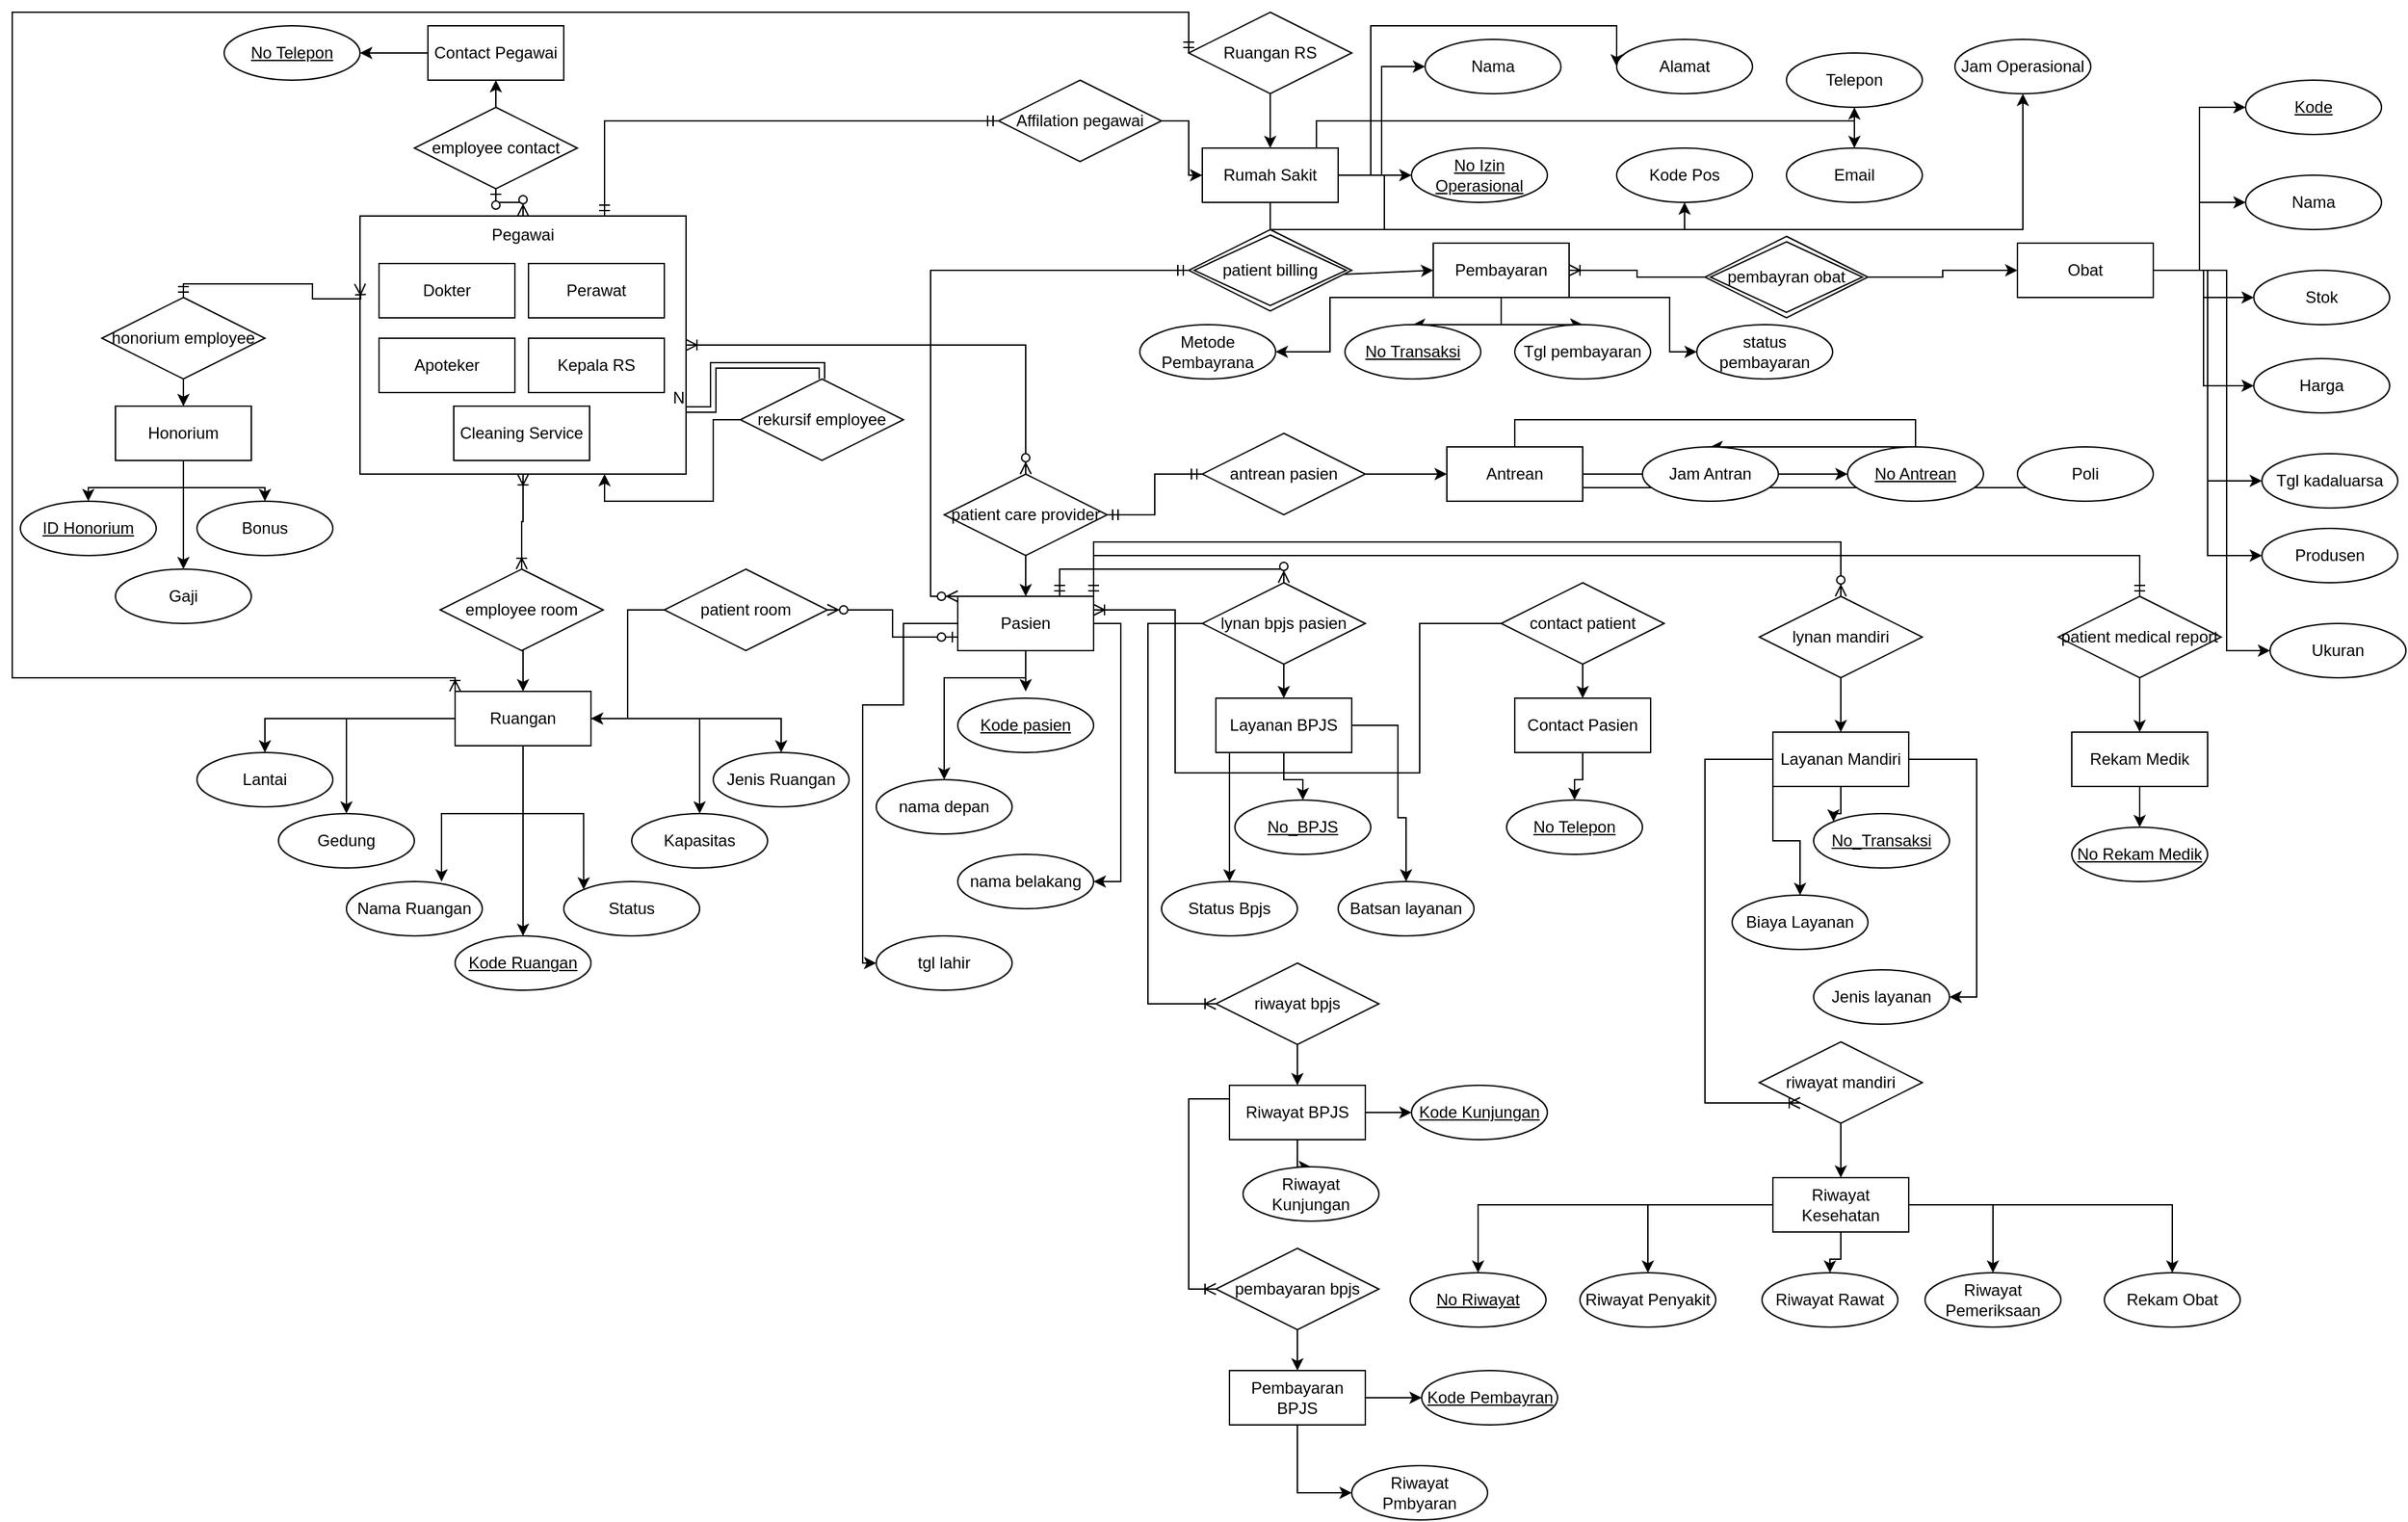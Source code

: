 <mxfile version="21.1.1" type="github">
  <diagram name="Halaman-1" id="XmxOvHVFqEo9q_UAqhoj">
    <mxGraphModel dx="1318" dy="532" grid="1" gridSize="10" guides="1" tooltips="1" connect="1" arrows="1" fold="1" page="1" pageScale="1" pageWidth="827" pageHeight="1169" math="0" shadow="0">
      <root>
        <mxCell id="0" />
        <mxCell id="1" parent="0" />
        <mxCell id="PxqxfpaHqG03hSLTdIMs-1" value="Pegawai" style="whiteSpace=wrap;html=1;align=center;verticalAlign=top;" parent="1" vertex="1">
          <mxGeometry x="266" y="170" width="240" height="190" as="geometry" />
        </mxCell>
        <mxCell id="PxqxfpaHqG03hSLTdIMs-2" value="Dokter" style="whiteSpace=wrap;html=1;align=center;" parent="1" vertex="1">
          <mxGeometry x="280" y="205" width="100" height="40" as="geometry" />
        </mxCell>
        <mxCell id="PxqxfpaHqG03hSLTdIMs-3" value="Perawat" style="whiteSpace=wrap;html=1;align=center;" parent="1" vertex="1">
          <mxGeometry x="390" y="205" width="100" height="40" as="geometry" />
        </mxCell>
        <mxCell id="PxqxfpaHqG03hSLTdIMs-4" value="Apoteker" style="whiteSpace=wrap;html=1;align=center;" parent="1" vertex="1">
          <mxGeometry x="280" y="260" width="100" height="40" as="geometry" />
        </mxCell>
        <mxCell id="PxqxfpaHqG03hSLTdIMs-5" value="Kepala RS" style="whiteSpace=wrap;html=1;align=center;" parent="1" vertex="1">
          <mxGeometry x="390" y="260" width="100" height="40" as="geometry" />
        </mxCell>
        <mxCell id="PxqxfpaHqG03hSLTdIMs-6" value="Cleaning Service" style="whiteSpace=wrap;html=1;align=center;" parent="1" vertex="1">
          <mxGeometry x="335" y="310" width="100" height="40" as="geometry" />
        </mxCell>
        <mxCell id="PxqxfpaHqG03hSLTdIMs-29" style="edgeStyle=orthogonalEdgeStyle;rounded=0;orthogonalLoop=1;jettySize=auto;html=1;exitX=0;exitY=0.5;exitDx=0;exitDy=0;entryX=1;entryY=0.5;entryDx=0;entryDy=0;" parent="1" source="PxqxfpaHqG03hSLTdIMs-8" target="PxqxfpaHqG03hSLTdIMs-9" edge="1">
          <mxGeometry relative="1" as="geometry" />
        </mxCell>
        <mxCell id="PxqxfpaHqG03hSLTdIMs-8" value="Contact Pegawai" style="whiteSpace=wrap;html=1;align=center;" parent="1" vertex="1">
          <mxGeometry x="316" y="30" width="100" height="40" as="geometry" />
        </mxCell>
        <mxCell id="PxqxfpaHqG03hSLTdIMs-9" value="No Telepon" style="ellipse;whiteSpace=wrap;html=1;align=center;fontStyle=4;" parent="1" vertex="1">
          <mxGeometry x="166" y="30" width="100" height="40" as="geometry" />
        </mxCell>
        <mxCell id="PxqxfpaHqG03hSLTdIMs-28" style="edgeStyle=orthogonalEdgeStyle;rounded=0;orthogonalLoop=1;jettySize=auto;html=1;exitX=0.5;exitY=0;exitDx=0;exitDy=0;entryX=0.5;entryY=1;entryDx=0;entryDy=0;" parent="1" source="PxqxfpaHqG03hSLTdIMs-13" target="PxqxfpaHqG03hSLTdIMs-8" edge="1">
          <mxGeometry relative="1" as="geometry" />
        </mxCell>
        <mxCell id="PxqxfpaHqG03hSLTdIMs-13" value="employee contact" style="shape=rhombus;perimeter=rhombusPerimeter;whiteSpace=wrap;html=1;align=center;" parent="1" vertex="1">
          <mxGeometry x="306" y="90" width="120" height="60" as="geometry" />
        </mxCell>
        <mxCell id="PxqxfpaHqG03hSLTdIMs-31" style="edgeStyle=orthogonalEdgeStyle;rounded=0;orthogonalLoop=1;jettySize=auto;html=1;exitX=0.5;exitY=1;exitDx=0;exitDy=0;entryX=0.5;entryY=0;entryDx=0;entryDy=0;" parent="1" source="PxqxfpaHqG03hSLTdIMs-14" target="PxqxfpaHqG03hSLTdIMs-15" edge="1">
          <mxGeometry relative="1" as="geometry" />
        </mxCell>
        <mxCell id="PxqxfpaHqG03hSLTdIMs-14" value="employee room" style="shape=rhombus;perimeter=rhombusPerimeter;whiteSpace=wrap;html=1;align=center;" parent="1" vertex="1">
          <mxGeometry x="325" y="430" width="120" height="60" as="geometry" />
        </mxCell>
        <mxCell id="PxqxfpaHqG03hSLTdIMs-32" style="edgeStyle=orthogonalEdgeStyle;rounded=0;orthogonalLoop=1;jettySize=auto;html=1;exitX=0;exitY=0.5;exitDx=0;exitDy=0;entryX=0.5;entryY=0;entryDx=0;entryDy=0;" parent="1" source="PxqxfpaHqG03hSLTdIMs-15" target="PxqxfpaHqG03hSLTdIMs-17" edge="1">
          <mxGeometry relative="1" as="geometry" />
        </mxCell>
        <mxCell id="PxqxfpaHqG03hSLTdIMs-33" style="edgeStyle=orthogonalEdgeStyle;rounded=0;orthogonalLoop=1;jettySize=auto;html=1;" parent="1" source="PxqxfpaHqG03hSLTdIMs-15" target="PxqxfpaHqG03hSLTdIMs-16" edge="1">
          <mxGeometry relative="1" as="geometry" />
        </mxCell>
        <mxCell id="PxqxfpaHqG03hSLTdIMs-34" style="edgeStyle=orthogonalEdgeStyle;rounded=0;orthogonalLoop=1;jettySize=auto;html=1;entryX=0.5;entryY=0;entryDx=0;entryDy=0;" parent="1" source="PxqxfpaHqG03hSLTdIMs-15" target="PxqxfpaHqG03hSLTdIMs-18" edge="1">
          <mxGeometry relative="1" as="geometry" />
        </mxCell>
        <mxCell id="PxqxfpaHqG03hSLTdIMs-35" style="edgeStyle=orthogonalEdgeStyle;rounded=0;orthogonalLoop=1;jettySize=auto;html=1;entryX=0.5;entryY=0;entryDx=0;entryDy=0;" parent="1" source="PxqxfpaHqG03hSLTdIMs-15" target="PxqxfpaHqG03hSLTdIMs-20" edge="1">
          <mxGeometry relative="1" as="geometry" />
        </mxCell>
        <mxCell id="PxqxfpaHqG03hSLTdIMs-36" style="edgeStyle=orthogonalEdgeStyle;rounded=0;orthogonalLoop=1;jettySize=auto;html=1;entryX=0.5;entryY=0;entryDx=0;entryDy=0;" parent="1" source="PxqxfpaHqG03hSLTdIMs-15" target="PxqxfpaHqG03hSLTdIMs-21" edge="1">
          <mxGeometry relative="1" as="geometry" />
        </mxCell>
        <mxCell id="PxqxfpaHqG03hSLTdIMs-37" style="edgeStyle=orthogonalEdgeStyle;rounded=0;orthogonalLoop=1;jettySize=auto;html=1;entryX=0;entryY=0;entryDx=0;entryDy=0;" parent="1" source="PxqxfpaHqG03hSLTdIMs-15" target="PxqxfpaHqG03hSLTdIMs-22" edge="1">
          <mxGeometry relative="1" as="geometry" />
        </mxCell>
        <mxCell id="PxqxfpaHqG03hSLTdIMs-38" style="edgeStyle=orthogonalEdgeStyle;rounded=0;orthogonalLoop=1;jettySize=auto;html=1;entryX=0.7;entryY=0;entryDx=0;entryDy=0;entryPerimeter=0;" parent="1" source="PxqxfpaHqG03hSLTdIMs-15" target="PxqxfpaHqG03hSLTdIMs-19" edge="1">
          <mxGeometry relative="1" as="geometry" />
        </mxCell>
        <mxCell id="PxqxfpaHqG03hSLTdIMs-15" value="Ruangan" style="whiteSpace=wrap;html=1;align=center;" parent="1" vertex="1">
          <mxGeometry x="336" y="520" width="100" height="40" as="geometry" />
        </mxCell>
        <mxCell id="PxqxfpaHqG03hSLTdIMs-16" value="Kode Ruangan" style="ellipse;whiteSpace=wrap;html=1;align=center;fontStyle=4;" parent="1" vertex="1">
          <mxGeometry x="336" y="700" width="100" height="40" as="geometry" />
        </mxCell>
        <mxCell id="PxqxfpaHqG03hSLTdIMs-17" value="Lantai" style="ellipse;whiteSpace=wrap;html=1;align=center;" parent="1" vertex="1">
          <mxGeometry x="146" y="565" width="100" height="40" as="geometry" />
        </mxCell>
        <mxCell id="PxqxfpaHqG03hSLTdIMs-18" value="Gedung" style="ellipse;whiteSpace=wrap;html=1;align=center;" parent="1" vertex="1">
          <mxGeometry x="206" y="610" width="100" height="40" as="geometry" />
        </mxCell>
        <mxCell id="PxqxfpaHqG03hSLTdIMs-19" value="Nama Ruangan" style="ellipse;whiteSpace=wrap;html=1;align=center;" parent="1" vertex="1">
          <mxGeometry x="256" y="660" width="100" height="40" as="geometry" />
        </mxCell>
        <mxCell id="PxqxfpaHqG03hSLTdIMs-20" value="Jenis Ruangan" style="ellipse;whiteSpace=wrap;html=1;align=center;" parent="1" vertex="1">
          <mxGeometry x="526" y="565" width="100" height="40" as="geometry" />
        </mxCell>
        <mxCell id="PxqxfpaHqG03hSLTdIMs-21" value="Kapasitas" style="ellipse;whiteSpace=wrap;html=1;align=center;" parent="1" vertex="1">
          <mxGeometry x="466" y="610" width="100" height="40" as="geometry" />
        </mxCell>
        <mxCell id="PxqxfpaHqG03hSLTdIMs-22" value="Status" style="ellipse;whiteSpace=wrap;html=1;align=center;" parent="1" vertex="1">
          <mxGeometry x="416" y="660" width="100" height="40" as="geometry" />
        </mxCell>
        <mxCell id="mDD73wP0_zgOxC7ukqkO-9" style="edgeStyle=orthogonalEdgeStyle;rounded=0;orthogonalLoop=1;jettySize=auto;html=1;" edge="1" parent="1" source="mDD73wP0_zgOxC7ukqkO-1" target="mDD73wP0_zgOxC7ukqkO-2">
          <mxGeometry relative="1" as="geometry" />
        </mxCell>
        <mxCell id="mDD73wP0_zgOxC7ukqkO-1" value="honorium employee" style="shape=rhombus;perimeter=rhombusPerimeter;whiteSpace=wrap;html=1;align=center;" vertex="1" parent="1">
          <mxGeometry x="76" y="230" width="120" height="60" as="geometry" />
        </mxCell>
        <mxCell id="mDD73wP0_zgOxC7ukqkO-6" style="edgeStyle=orthogonalEdgeStyle;rounded=0;orthogonalLoop=1;jettySize=auto;html=1;exitX=0.5;exitY=1;exitDx=0;exitDy=0;entryX=0.5;entryY=0;entryDx=0;entryDy=0;" edge="1" parent="1" source="mDD73wP0_zgOxC7ukqkO-2" target="mDD73wP0_zgOxC7ukqkO-4">
          <mxGeometry relative="1" as="geometry" />
        </mxCell>
        <mxCell id="mDD73wP0_zgOxC7ukqkO-7" style="edgeStyle=orthogonalEdgeStyle;rounded=0;orthogonalLoop=1;jettySize=auto;html=1;entryX=0.5;entryY=0;entryDx=0;entryDy=0;" edge="1" parent="1" source="mDD73wP0_zgOxC7ukqkO-2" target="mDD73wP0_zgOxC7ukqkO-3">
          <mxGeometry relative="1" as="geometry" />
        </mxCell>
        <mxCell id="mDD73wP0_zgOxC7ukqkO-8" style="edgeStyle=orthogonalEdgeStyle;rounded=0;orthogonalLoop=1;jettySize=auto;html=1;entryX=0.5;entryY=0;entryDx=0;entryDy=0;" edge="1" parent="1" source="mDD73wP0_zgOxC7ukqkO-2" target="mDD73wP0_zgOxC7ukqkO-5">
          <mxGeometry relative="1" as="geometry" />
        </mxCell>
        <mxCell id="mDD73wP0_zgOxC7ukqkO-2" value="Honorium" style="whiteSpace=wrap;html=1;align=center;" vertex="1" parent="1">
          <mxGeometry x="86" y="310" width="100" height="40" as="geometry" />
        </mxCell>
        <mxCell id="mDD73wP0_zgOxC7ukqkO-3" value="ID Honorium" style="ellipse;whiteSpace=wrap;html=1;align=center;fontStyle=4;" vertex="1" parent="1">
          <mxGeometry x="16" y="380" width="100" height="40" as="geometry" />
        </mxCell>
        <mxCell id="mDD73wP0_zgOxC7ukqkO-4" value="Gaji" style="ellipse;whiteSpace=wrap;html=1;align=center;" vertex="1" parent="1">
          <mxGeometry x="86" y="430" width="100" height="40" as="geometry" />
        </mxCell>
        <mxCell id="mDD73wP0_zgOxC7ukqkO-5" value="Bonus" style="ellipse;whiteSpace=wrap;html=1;align=center;" vertex="1" parent="1">
          <mxGeometry x="146" y="380" width="100" height="40" as="geometry" />
        </mxCell>
        <mxCell id="mDD73wP0_zgOxC7ukqkO-16" style="edgeStyle=orthogonalEdgeStyle;rounded=0;orthogonalLoop=1;jettySize=auto;html=1;" edge="1" parent="1" source="mDD73wP0_zgOxC7ukqkO-10" target="mDD73wP0_zgOxC7ukqkO-11">
          <mxGeometry relative="1" as="geometry" />
        </mxCell>
        <mxCell id="mDD73wP0_zgOxC7ukqkO-10" value="patient care provider" style="shape=rhombus;perimeter=rhombusPerimeter;whiteSpace=wrap;html=1;align=center;" vertex="1" parent="1">
          <mxGeometry x="696" y="360" width="120" height="60" as="geometry" />
        </mxCell>
        <mxCell id="mDD73wP0_zgOxC7ukqkO-17" style="edgeStyle=orthogonalEdgeStyle;rounded=0;orthogonalLoop=1;jettySize=auto;html=1;" edge="1" parent="1" source="mDD73wP0_zgOxC7ukqkO-11">
          <mxGeometry relative="1" as="geometry">
            <mxPoint x="756" y="520" as="targetPoint" />
          </mxGeometry>
        </mxCell>
        <mxCell id="mDD73wP0_zgOxC7ukqkO-18" style="edgeStyle=orthogonalEdgeStyle;rounded=0;orthogonalLoop=1;jettySize=auto;html=1;entryX=0.5;entryY=0;entryDx=0;entryDy=0;" edge="1" parent="1" source="mDD73wP0_zgOxC7ukqkO-11" target="mDD73wP0_zgOxC7ukqkO-13">
          <mxGeometry relative="1" as="geometry">
            <Array as="points">
              <mxPoint x="756" y="510" />
              <mxPoint x="696" y="510" />
            </Array>
          </mxGeometry>
        </mxCell>
        <mxCell id="mDD73wP0_zgOxC7ukqkO-19" style="edgeStyle=orthogonalEdgeStyle;rounded=0;orthogonalLoop=1;jettySize=auto;html=1;entryX=1;entryY=0.5;entryDx=0;entryDy=0;" edge="1" parent="1" source="mDD73wP0_zgOxC7ukqkO-11" target="mDD73wP0_zgOxC7ukqkO-14">
          <mxGeometry relative="1" as="geometry">
            <Array as="points">
              <mxPoint x="826" y="470" />
              <mxPoint x="826" y="660" />
            </Array>
          </mxGeometry>
        </mxCell>
        <mxCell id="mDD73wP0_zgOxC7ukqkO-20" style="edgeStyle=orthogonalEdgeStyle;rounded=0;orthogonalLoop=1;jettySize=auto;html=1;entryX=0;entryY=0.5;entryDx=0;entryDy=0;" edge="1" parent="1" source="mDD73wP0_zgOxC7ukqkO-11" target="mDD73wP0_zgOxC7ukqkO-15">
          <mxGeometry relative="1" as="geometry">
            <Array as="points">
              <mxPoint x="666" y="470" />
              <mxPoint x="666" y="530" />
              <mxPoint x="636" y="530" />
              <mxPoint x="636" y="720" />
            </Array>
          </mxGeometry>
        </mxCell>
        <mxCell id="mDD73wP0_zgOxC7ukqkO-11" value="Pasien" style="whiteSpace=wrap;html=1;align=center;" vertex="1" parent="1">
          <mxGeometry x="706" y="450" width="100" height="40" as="geometry" />
        </mxCell>
        <mxCell id="mDD73wP0_zgOxC7ukqkO-12" value="Kode pasien" style="ellipse;whiteSpace=wrap;html=1;align=center;fontStyle=4;" vertex="1" parent="1">
          <mxGeometry x="706" y="525" width="100" height="40" as="geometry" />
        </mxCell>
        <mxCell id="mDD73wP0_zgOxC7ukqkO-13" value="nama depan" style="ellipse;whiteSpace=wrap;html=1;align=center;" vertex="1" parent="1">
          <mxGeometry x="646" y="585" width="100" height="40" as="geometry" />
        </mxCell>
        <mxCell id="mDD73wP0_zgOxC7ukqkO-14" value="nama belakang" style="ellipse;whiteSpace=wrap;html=1;align=center;" vertex="1" parent="1">
          <mxGeometry x="706" y="640" width="100" height="40" as="geometry" />
        </mxCell>
        <mxCell id="mDD73wP0_zgOxC7ukqkO-15" value="tgl lahir" style="ellipse;whiteSpace=wrap;html=1;align=center;" vertex="1" parent="1">
          <mxGeometry x="646" y="700" width="100" height="40" as="geometry" />
        </mxCell>
        <mxCell id="mDD73wP0_zgOxC7ukqkO-29" style="edgeStyle=orthogonalEdgeStyle;rounded=0;orthogonalLoop=1;jettySize=auto;html=1;entryX=0.75;entryY=1;entryDx=0;entryDy=0;" edge="1" parent="1" source="mDD73wP0_zgOxC7ukqkO-21" target="PxqxfpaHqG03hSLTdIMs-1">
          <mxGeometry relative="1" as="geometry" />
        </mxCell>
        <mxCell id="mDD73wP0_zgOxC7ukqkO-21" value="rekursif employee" style="shape=rhombus;perimeter=rhombusPerimeter;whiteSpace=wrap;html=1;align=center;" vertex="1" parent="1">
          <mxGeometry x="546" y="290" width="120" height="60" as="geometry" />
        </mxCell>
        <mxCell id="mDD73wP0_zgOxC7ukqkO-23" value="" style="edgeStyle=orthogonalEdgeStyle;fontSize=12;html=1;endArrow=ERzeroToMany;startArrow=ERzeroToOne;rounded=0;exitX=0.5;exitY=1;exitDx=0;exitDy=0;entryX=0.5;entryY=0;entryDx=0;entryDy=0;" edge="1" parent="1" source="PxqxfpaHqG03hSLTdIMs-13" target="PxqxfpaHqG03hSLTdIMs-1">
          <mxGeometry width="100" height="100" relative="1" as="geometry">
            <mxPoint x="446" y="290" as="sourcePoint" />
            <mxPoint x="546" y="190" as="targetPoint" />
          </mxGeometry>
        </mxCell>
        <mxCell id="mDD73wP0_zgOxC7ukqkO-25" value="" style="edgeStyle=orthogonalEdgeStyle;fontSize=12;html=1;endArrow=ERoneToMany;startArrow=ERoneToMany;rounded=0;exitX=0.5;exitY=1;exitDx=0;exitDy=0;entryX=0.5;entryY=0;entryDx=0;entryDy=0;" edge="1" parent="1" source="PxqxfpaHqG03hSLTdIMs-1" target="PxqxfpaHqG03hSLTdIMs-14">
          <mxGeometry width="100" height="100" relative="1" as="geometry">
            <mxPoint x="446" y="490" as="sourcePoint" />
            <mxPoint x="546" y="390" as="targetPoint" />
          </mxGeometry>
        </mxCell>
        <mxCell id="mDD73wP0_zgOxC7ukqkO-26" value="" style="edgeStyle=orthogonalEdgeStyle;fontSize=12;html=1;endArrow=ERoneToMany;startArrow=ERmandOne;rounded=0;exitX=0.5;exitY=0;exitDx=0;exitDy=0;" edge="1" parent="1" source="mDD73wP0_zgOxC7ukqkO-1">
          <mxGeometry width="100" height="100" relative="1" as="geometry">
            <mxPoint x="446" y="290" as="sourcePoint" />
            <mxPoint x="266" y="220" as="targetPoint" />
          </mxGeometry>
        </mxCell>
        <mxCell id="mDD73wP0_zgOxC7ukqkO-27" value="" style="edgeStyle=orthogonalEdgeStyle;fontSize=12;html=1;endArrow=ERoneToMany;startArrow=ERzeroToMany;rounded=0;exitX=0.5;exitY=0;exitDx=0;exitDy=0;entryX=1;entryY=0.5;entryDx=0;entryDy=0;" edge="1" parent="1" source="mDD73wP0_zgOxC7ukqkO-10" target="PxqxfpaHqG03hSLTdIMs-1">
          <mxGeometry width="100" height="100" relative="1" as="geometry">
            <mxPoint x="446" y="390" as="sourcePoint" />
            <mxPoint x="546" y="290" as="targetPoint" />
          </mxGeometry>
        </mxCell>
        <mxCell id="mDD73wP0_zgOxC7ukqkO-146" style="edgeStyle=orthogonalEdgeStyle;rounded=0;orthogonalLoop=1;jettySize=auto;html=1;entryX=0.5;entryY=0;entryDx=0;entryDy=0;" edge="1" parent="1" source="mDD73wP0_zgOxC7ukqkO-30" target="mDD73wP0_zgOxC7ukqkO-142">
          <mxGeometry relative="1" as="geometry" />
        </mxCell>
        <mxCell id="mDD73wP0_zgOxC7ukqkO-147" style="edgeStyle=orthogonalEdgeStyle;rounded=0;orthogonalLoop=1;jettySize=auto;html=1;" edge="1" parent="1" source="mDD73wP0_zgOxC7ukqkO-30" target="mDD73wP0_zgOxC7ukqkO-143">
          <mxGeometry relative="1" as="geometry">
            <Array as="points">
              <mxPoint x="906" y="600" />
              <mxPoint x="906" y="600" />
            </Array>
          </mxGeometry>
        </mxCell>
        <mxCell id="mDD73wP0_zgOxC7ukqkO-148" style="edgeStyle=orthogonalEdgeStyle;rounded=0;orthogonalLoop=1;jettySize=auto;html=1;entryX=0.5;entryY=0;entryDx=0;entryDy=0;" edge="1" parent="1" source="mDD73wP0_zgOxC7ukqkO-30" target="mDD73wP0_zgOxC7ukqkO-144">
          <mxGeometry relative="1" as="geometry">
            <Array as="points">
              <mxPoint x="1030" y="545" />
              <mxPoint x="1030" y="613" />
              <mxPoint x="1036" y="613" />
            </Array>
          </mxGeometry>
        </mxCell>
        <mxCell id="mDD73wP0_zgOxC7ukqkO-30" value="Layanan BPJS" style="whiteSpace=wrap;html=1;align=center;" vertex="1" parent="1">
          <mxGeometry x="896" y="525" width="100" height="40" as="geometry" />
        </mxCell>
        <mxCell id="mDD73wP0_zgOxC7ukqkO-126" style="edgeStyle=orthogonalEdgeStyle;rounded=0;orthogonalLoop=1;jettySize=auto;html=1;" edge="1" parent="1" source="mDD73wP0_zgOxC7ukqkO-31" target="mDD73wP0_zgOxC7ukqkO-125">
          <mxGeometry relative="1" as="geometry" />
        </mxCell>
        <mxCell id="mDD73wP0_zgOxC7ukqkO-31" value="Contact Pasien" style="whiteSpace=wrap;html=1;align=center;" vertex="1" parent="1">
          <mxGeometry x="1116" y="525" width="100" height="40" as="geometry" />
        </mxCell>
        <mxCell id="mDD73wP0_zgOxC7ukqkO-130" style="edgeStyle=orthogonalEdgeStyle;rounded=0;orthogonalLoop=1;jettySize=auto;html=1;entryX=0;entryY=0;entryDx=0;entryDy=0;" edge="1" parent="1" source="mDD73wP0_zgOxC7ukqkO-32" target="mDD73wP0_zgOxC7ukqkO-127">
          <mxGeometry relative="1" as="geometry" />
        </mxCell>
        <mxCell id="mDD73wP0_zgOxC7ukqkO-131" style="edgeStyle=orthogonalEdgeStyle;rounded=0;orthogonalLoop=1;jettySize=auto;html=1;exitX=0;exitY=1;exitDx=0;exitDy=0;entryX=0.5;entryY=0;entryDx=0;entryDy=0;" edge="1" parent="1" source="mDD73wP0_zgOxC7ukqkO-32" target="mDD73wP0_zgOxC7ukqkO-128">
          <mxGeometry relative="1" as="geometry" />
        </mxCell>
        <mxCell id="mDD73wP0_zgOxC7ukqkO-132" style="edgeStyle=orthogonalEdgeStyle;rounded=0;orthogonalLoop=1;jettySize=auto;html=1;entryX=1;entryY=0.5;entryDx=0;entryDy=0;" edge="1" parent="1" source="mDD73wP0_zgOxC7ukqkO-32" target="mDD73wP0_zgOxC7ukqkO-129">
          <mxGeometry relative="1" as="geometry">
            <Array as="points">
              <mxPoint x="1456" y="570" />
              <mxPoint x="1456" y="745" />
            </Array>
          </mxGeometry>
        </mxCell>
        <mxCell id="mDD73wP0_zgOxC7ukqkO-32" value="Layanan Mandiri" style="whiteSpace=wrap;html=1;align=center;" vertex="1" parent="1">
          <mxGeometry x="1306" y="550" width="100" height="40" as="geometry" />
        </mxCell>
        <mxCell id="mDD73wP0_zgOxC7ukqkO-117" style="edgeStyle=orthogonalEdgeStyle;rounded=0;orthogonalLoop=1;jettySize=auto;html=1;entryX=0.5;entryY=0;entryDx=0;entryDy=0;" edge="1" parent="1" source="mDD73wP0_zgOxC7ukqkO-33" target="mDD73wP0_zgOxC7ukqkO-116">
          <mxGeometry relative="1" as="geometry" />
        </mxCell>
        <mxCell id="mDD73wP0_zgOxC7ukqkO-33" value="Rekam Medik" style="whiteSpace=wrap;html=1;align=center;" vertex="1" parent="1">
          <mxGeometry x="1526" y="550" width="100" height="40" as="geometry" />
        </mxCell>
        <mxCell id="mDD73wP0_zgOxC7ukqkO-111" style="edgeStyle=orthogonalEdgeStyle;rounded=0;orthogonalLoop=1;jettySize=auto;html=1;entryX=0.5;entryY=0;entryDx=0;entryDy=0;" edge="1" parent="1" source="mDD73wP0_zgOxC7ukqkO-34" target="mDD73wP0_zgOxC7ukqkO-105">
          <mxGeometry relative="1" as="geometry" />
        </mxCell>
        <mxCell id="mDD73wP0_zgOxC7ukqkO-112" style="edgeStyle=orthogonalEdgeStyle;rounded=0;orthogonalLoop=1;jettySize=auto;html=1;entryX=0.5;entryY=0;entryDx=0;entryDy=0;" edge="1" parent="1" source="mDD73wP0_zgOxC7ukqkO-34" target="mDD73wP0_zgOxC7ukqkO-107">
          <mxGeometry relative="1" as="geometry" />
        </mxCell>
        <mxCell id="mDD73wP0_zgOxC7ukqkO-113" style="edgeStyle=orthogonalEdgeStyle;rounded=0;orthogonalLoop=1;jettySize=auto;html=1;entryX=0.5;entryY=0;entryDx=0;entryDy=0;" edge="1" parent="1" source="mDD73wP0_zgOxC7ukqkO-34" target="mDD73wP0_zgOxC7ukqkO-106">
          <mxGeometry relative="1" as="geometry" />
        </mxCell>
        <mxCell id="mDD73wP0_zgOxC7ukqkO-114" style="edgeStyle=orthogonalEdgeStyle;rounded=0;orthogonalLoop=1;jettySize=auto;html=1;entryX=0.5;entryY=0;entryDx=0;entryDy=0;" edge="1" parent="1" source="mDD73wP0_zgOxC7ukqkO-34" target="mDD73wP0_zgOxC7ukqkO-110">
          <mxGeometry relative="1" as="geometry" />
        </mxCell>
        <mxCell id="mDD73wP0_zgOxC7ukqkO-115" style="edgeStyle=orthogonalEdgeStyle;rounded=0;orthogonalLoop=1;jettySize=auto;html=1;entryX=0.5;entryY=0;entryDx=0;entryDy=0;" edge="1" parent="1" source="mDD73wP0_zgOxC7ukqkO-34" target="mDD73wP0_zgOxC7ukqkO-108">
          <mxGeometry relative="1" as="geometry" />
        </mxCell>
        <mxCell id="mDD73wP0_zgOxC7ukqkO-34" value="Riwayat Kesehatan" style="whiteSpace=wrap;html=1;align=center;" vertex="1" parent="1">
          <mxGeometry x="1306" y="878" width="100" height="40" as="geometry" />
        </mxCell>
        <mxCell id="mDD73wP0_zgOxC7ukqkO-139" style="edgeStyle=orthogonalEdgeStyle;rounded=0;orthogonalLoop=1;jettySize=auto;html=1;entryX=0;entryY=0.5;entryDx=0;entryDy=0;" edge="1" parent="1" source="mDD73wP0_zgOxC7ukqkO-35" target="mDD73wP0_zgOxC7ukqkO-137">
          <mxGeometry relative="1" as="geometry" />
        </mxCell>
        <mxCell id="mDD73wP0_zgOxC7ukqkO-140" style="edgeStyle=orthogonalEdgeStyle;rounded=0;orthogonalLoop=1;jettySize=auto;html=1;" edge="1" parent="1" source="mDD73wP0_zgOxC7ukqkO-35" target="mDD73wP0_zgOxC7ukqkO-138">
          <mxGeometry relative="1" as="geometry" />
        </mxCell>
        <mxCell id="mDD73wP0_zgOxC7ukqkO-35" value="Riwayat BPJS" style="whiteSpace=wrap;html=1;align=center;" vertex="1" parent="1">
          <mxGeometry x="906" y="810" width="100" height="40" as="geometry" />
        </mxCell>
        <mxCell id="mDD73wP0_zgOxC7ukqkO-121" style="edgeStyle=orthogonalEdgeStyle;rounded=0;orthogonalLoop=1;jettySize=auto;html=1;entryX=0;entryY=0.5;entryDx=0;entryDy=0;" edge="1" parent="1" source="mDD73wP0_zgOxC7ukqkO-36" target="mDD73wP0_zgOxC7ukqkO-118">
          <mxGeometry relative="1" as="geometry" />
        </mxCell>
        <mxCell id="mDD73wP0_zgOxC7ukqkO-122" style="edgeStyle=orthogonalEdgeStyle;rounded=0;orthogonalLoop=1;jettySize=auto;html=1;entryX=0.5;entryY=0;entryDx=0;entryDy=0;" edge="1" parent="1" source="mDD73wP0_zgOxC7ukqkO-36" target="mDD73wP0_zgOxC7ukqkO-119">
          <mxGeometry relative="1" as="geometry">
            <Array as="points">
              <mxPoint x="1116" y="320" />
              <mxPoint x="1411" y="320" />
            </Array>
          </mxGeometry>
        </mxCell>
        <mxCell id="mDD73wP0_zgOxC7ukqkO-123" style="edgeStyle=orthogonalEdgeStyle;rounded=0;orthogonalLoop=1;jettySize=auto;html=1;entryX=0.5;entryY=1;entryDx=0;entryDy=0;" edge="1" parent="1" source="mDD73wP0_zgOxC7ukqkO-36" target="mDD73wP0_zgOxC7ukqkO-120">
          <mxGeometry relative="1" as="geometry">
            <Array as="points">
              <mxPoint x="1116" y="370" />
              <mxPoint x="1536" y="370" />
            </Array>
          </mxGeometry>
        </mxCell>
        <mxCell id="mDD73wP0_zgOxC7ukqkO-36" value="Antrean" style="whiteSpace=wrap;html=1;align=center;" vertex="1" parent="1">
          <mxGeometry x="1066" y="340" width="100" height="40" as="geometry" />
        </mxCell>
        <mxCell id="mDD73wP0_zgOxC7ukqkO-135" style="edgeStyle=orthogonalEdgeStyle;rounded=0;orthogonalLoop=1;jettySize=auto;html=1;entryX=0;entryY=0.5;entryDx=0;entryDy=0;" edge="1" parent="1" source="mDD73wP0_zgOxC7ukqkO-37" target="mDD73wP0_zgOxC7ukqkO-133">
          <mxGeometry relative="1" as="geometry" />
        </mxCell>
        <mxCell id="mDD73wP0_zgOxC7ukqkO-136" style="edgeStyle=orthogonalEdgeStyle;rounded=0;orthogonalLoop=1;jettySize=auto;html=1;entryX=0;entryY=0.5;entryDx=0;entryDy=0;" edge="1" parent="1" source="mDD73wP0_zgOxC7ukqkO-37" target="mDD73wP0_zgOxC7ukqkO-134">
          <mxGeometry relative="1" as="geometry" />
        </mxCell>
        <mxCell id="mDD73wP0_zgOxC7ukqkO-37" value="Pembayaran BPJS" style="whiteSpace=wrap;html=1;align=center;" vertex="1" parent="1">
          <mxGeometry x="906" y="1020" width="100" height="40" as="geometry" />
        </mxCell>
        <mxCell id="mDD73wP0_zgOxC7ukqkO-97" style="edgeStyle=orthogonalEdgeStyle;rounded=0;orthogonalLoop=1;jettySize=auto;html=1;entryX=0;entryY=0.5;entryDx=0;entryDy=0;" edge="1" parent="1" source="mDD73wP0_zgOxC7ukqkO-38" target="mDD73wP0_zgOxC7ukqkO-90">
          <mxGeometry relative="1" as="geometry" />
        </mxCell>
        <mxCell id="mDD73wP0_zgOxC7ukqkO-98" style="edgeStyle=orthogonalEdgeStyle;rounded=0;orthogonalLoop=1;jettySize=auto;html=1;entryX=0;entryY=0.5;entryDx=0;entryDy=0;" edge="1" parent="1" source="mDD73wP0_zgOxC7ukqkO-38" target="mDD73wP0_zgOxC7ukqkO-91">
          <mxGeometry relative="1" as="geometry" />
        </mxCell>
        <mxCell id="mDD73wP0_zgOxC7ukqkO-99" style="edgeStyle=orthogonalEdgeStyle;rounded=0;orthogonalLoop=1;jettySize=auto;html=1;entryX=0;entryY=0.5;entryDx=0;entryDy=0;" edge="1" parent="1" source="mDD73wP0_zgOxC7ukqkO-38" target="mDD73wP0_zgOxC7ukqkO-92">
          <mxGeometry relative="1" as="geometry">
            <Array as="points">
              <mxPoint x="1010" y="140" />
              <mxPoint x="1010" y="30" />
              <mxPoint x="1191" y="30" />
            </Array>
          </mxGeometry>
        </mxCell>
        <mxCell id="mDD73wP0_zgOxC7ukqkO-101" style="edgeStyle=orthogonalEdgeStyle;rounded=0;orthogonalLoop=1;jettySize=auto;html=1;entryX=0.5;entryY=1;entryDx=0;entryDy=0;" edge="1" parent="1" source="mDD73wP0_zgOxC7ukqkO-38" target="mDD73wP0_zgOxC7ukqkO-93">
          <mxGeometry relative="1" as="geometry">
            <Array as="points">
              <mxPoint x="1020" y="140" />
              <mxPoint x="1020" y="180" />
              <mxPoint x="1241" y="180" />
            </Array>
          </mxGeometry>
        </mxCell>
        <mxCell id="mDD73wP0_zgOxC7ukqkO-102" style="edgeStyle=orthogonalEdgeStyle;rounded=0;orthogonalLoop=1;jettySize=auto;html=1;" edge="1" parent="1" source="mDD73wP0_zgOxC7ukqkO-38" target="mDD73wP0_zgOxC7ukqkO-94">
          <mxGeometry relative="1" as="geometry">
            <Array as="points">
              <mxPoint x="970" y="100" />
              <mxPoint x="1366" y="100" />
            </Array>
          </mxGeometry>
        </mxCell>
        <mxCell id="mDD73wP0_zgOxC7ukqkO-103" style="edgeStyle=orthogonalEdgeStyle;rounded=0;orthogonalLoop=1;jettySize=auto;html=1;entryX=0.5;entryY=0;entryDx=0;entryDy=0;" edge="1" parent="1" source="mDD73wP0_zgOxC7ukqkO-38" target="mDD73wP0_zgOxC7ukqkO-95">
          <mxGeometry relative="1" as="geometry">
            <Array as="points">
              <mxPoint x="970" y="100" />
              <mxPoint x="1366" y="100" />
            </Array>
          </mxGeometry>
        </mxCell>
        <mxCell id="mDD73wP0_zgOxC7ukqkO-104" style="edgeStyle=orthogonalEdgeStyle;rounded=0;orthogonalLoop=1;jettySize=auto;html=1;entryX=0.5;entryY=1;entryDx=0;entryDy=0;" edge="1" parent="1" source="mDD73wP0_zgOxC7ukqkO-38" target="mDD73wP0_zgOxC7ukqkO-96">
          <mxGeometry relative="1" as="geometry">
            <Array as="points">
              <mxPoint x="936" y="180" />
              <mxPoint x="1490" y="180" />
            </Array>
          </mxGeometry>
        </mxCell>
        <mxCell id="mDD73wP0_zgOxC7ukqkO-38" value="Rumah Sakit" style="whiteSpace=wrap;html=1;align=center;" vertex="1" parent="1">
          <mxGeometry x="886" y="120" width="100" height="40" as="geometry" />
        </mxCell>
        <mxCell id="mDD73wP0_zgOxC7ukqkO-153" style="edgeStyle=orthogonalEdgeStyle;rounded=0;orthogonalLoop=1;jettySize=auto;html=1;entryX=0.5;entryY=0;entryDx=0;entryDy=0;" edge="1" parent="1" source="mDD73wP0_zgOxC7ukqkO-39" target="mDD73wP0_zgOxC7ukqkO-149">
          <mxGeometry relative="1" as="geometry" />
        </mxCell>
        <mxCell id="mDD73wP0_zgOxC7ukqkO-154" style="edgeStyle=orthogonalEdgeStyle;rounded=0;orthogonalLoop=1;jettySize=auto;html=1;entryX=0.5;entryY=0;entryDx=0;entryDy=0;" edge="1" parent="1" source="mDD73wP0_zgOxC7ukqkO-39" target="mDD73wP0_zgOxC7ukqkO-151">
          <mxGeometry relative="1" as="geometry" />
        </mxCell>
        <mxCell id="mDD73wP0_zgOxC7ukqkO-155" style="edgeStyle=orthogonalEdgeStyle;rounded=0;orthogonalLoop=1;jettySize=auto;html=1;entryX=1;entryY=0.5;entryDx=0;entryDy=0;" edge="1" parent="1" source="mDD73wP0_zgOxC7ukqkO-39" target="mDD73wP0_zgOxC7ukqkO-150">
          <mxGeometry relative="1" as="geometry">
            <Array as="points">
              <mxPoint x="980" y="230" />
              <mxPoint x="980" y="270" />
            </Array>
          </mxGeometry>
        </mxCell>
        <mxCell id="mDD73wP0_zgOxC7ukqkO-156" style="edgeStyle=orthogonalEdgeStyle;rounded=0;orthogonalLoop=1;jettySize=auto;html=1;entryX=0.5;entryY=0;entryDx=0;entryDy=0;" edge="1" parent="1" source="mDD73wP0_zgOxC7ukqkO-39" target="mDD73wP0_zgOxC7ukqkO-151">
          <mxGeometry relative="1" as="geometry" />
        </mxCell>
        <mxCell id="mDD73wP0_zgOxC7ukqkO-157" style="edgeStyle=orthogonalEdgeStyle;rounded=0;orthogonalLoop=1;jettySize=auto;html=1;entryX=0;entryY=0.5;entryDx=0;entryDy=0;" edge="1" parent="1" source="mDD73wP0_zgOxC7ukqkO-39" target="mDD73wP0_zgOxC7ukqkO-152">
          <mxGeometry relative="1" as="geometry">
            <Array as="points">
              <mxPoint x="1230" y="230" />
              <mxPoint x="1230" y="270" />
            </Array>
          </mxGeometry>
        </mxCell>
        <mxCell id="mDD73wP0_zgOxC7ukqkO-39" value="Pembayaran" style="whiteSpace=wrap;html=1;align=center;" vertex="1" parent="1">
          <mxGeometry x="1056" y="190" width="100" height="40" as="geometry" />
        </mxCell>
        <mxCell id="mDD73wP0_zgOxC7ukqkO-165" style="edgeStyle=orthogonalEdgeStyle;rounded=0;orthogonalLoop=1;jettySize=auto;html=1;entryX=0;entryY=0.5;entryDx=0;entryDy=0;" edge="1" parent="1" source="mDD73wP0_zgOxC7ukqkO-40" target="mDD73wP0_zgOxC7ukqkO-158">
          <mxGeometry relative="1" as="geometry" />
        </mxCell>
        <mxCell id="mDD73wP0_zgOxC7ukqkO-166" style="edgeStyle=orthogonalEdgeStyle;rounded=0;orthogonalLoop=1;jettySize=auto;html=1;entryX=0;entryY=0.5;entryDx=0;entryDy=0;" edge="1" parent="1" source="mDD73wP0_zgOxC7ukqkO-40" target="mDD73wP0_zgOxC7ukqkO-159">
          <mxGeometry relative="1" as="geometry" />
        </mxCell>
        <mxCell id="mDD73wP0_zgOxC7ukqkO-167" style="edgeStyle=orthogonalEdgeStyle;rounded=0;orthogonalLoop=1;jettySize=auto;html=1;entryX=0;entryY=0.5;entryDx=0;entryDy=0;" edge="1" parent="1" source="mDD73wP0_zgOxC7ukqkO-40" target="mDD73wP0_zgOxC7ukqkO-160">
          <mxGeometry relative="1" as="geometry" />
        </mxCell>
        <mxCell id="mDD73wP0_zgOxC7ukqkO-168" style="edgeStyle=orthogonalEdgeStyle;rounded=0;orthogonalLoop=1;jettySize=auto;html=1;entryX=0;entryY=0.5;entryDx=0;entryDy=0;" edge="1" parent="1" source="mDD73wP0_zgOxC7ukqkO-40" target="mDD73wP0_zgOxC7ukqkO-161">
          <mxGeometry relative="1" as="geometry" />
        </mxCell>
        <mxCell id="mDD73wP0_zgOxC7ukqkO-169" style="edgeStyle=orthogonalEdgeStyle;rounded=0;orthogonalLoop=1;jettySize=auto;html=1;entryX=0;entryY=0.5;entryDx=0;entryDy=0;" edge="1" parent="1" source="mDD73wP0_zgOxC7ukqkO-40" target="mDD73wP0_zgOxC7ukqkO-162">
          <mxGeometry relative="1" as="geometry" />
        </mxCell>
        <mxCell id="mDD73wP0_zgOxC7ukqkO-170" style="edgeStyle=orthogonalEdgeStyle;rounded=0;orthogonalLoop=1;jettySize=auto;html=1;entryX=0;entryY=0.5;entryDx=0;entryDy=0;" edge="1" parent="1" source="mDD73wP0_zgOxC7ukqkO-40" target="mDD73wP0_zgOxC7ukqkO-163">
          <mxGeometry relative="1" as="geometry" />
        </mxCell>
        <mxCell id="mDD73wP0_zgOxC7ukqkO-171" style="edgeStyle=orthogonalEdgeStyle;rounded=0;orthogonalLoop=1;jettySize=auto;html=1;entryX=0;entryY=0.5;entryDx=0;entryDy=0;" edge="1" parent="1" source="mDD73wP0_zgOxC7ukqkO-40" target="mDD73wP0_zgOxC7ukqkO-164">
          <mxGeometry relative="1" as="geometry">
            <mxPoint x="1660" y="500" as="targetPoint" />
            <Array as="points">
              <mxPoint x="1640" y="210" />
              <mxPoint x="1640" y="490" />
            </Array>
          </mxGeometry>
        </mxCell>
        <mxCell id="mDD73wP0_zgOxC7ukqkO-40" value="Obat" style="whiteSpace=wrap;html=1;align=center;" vertex="1" parent="1">
          <mxGeometry x="1486" y="190" width="100" height="40" as="geometry" />
        </mxCell>
        <mxCell id="mDD73wP0_zgOxC7ukqkO-42" style="edgeStyle=none;rounded=0;orthogonalLoop=1;jettySize=auto;html=1;entryX=0;entryY=0.5;entryDx=0;entryDy=0;" edge="1" parent="1" target="mDD73wP0_zgOxC7ukqkO-36">
          <mxGeometry relative="1" as="geometry">
            <mxPoint x="1006" y="360" as="sourcePoint" />
          </mxGeometry>
        </mxCell>
        <mxCell id="mDD73wP0_zgOxC7ukqkO-41" value="antrean pasien" style="shape=rhombus;perimeter=rhombusPerimeter;whiteSpace=wrap;html=1;align=center;" vertex="1" parent="1">
          <mxGeometry x="886" y="330" width="120" height="60" as="geometry" />
        </mxCell>
        <mxCell id="mDD73wP0_zgOxC7ukqkO-54" style="edgeStyle=none;rounded=0;orthogonalLoop=1;jettySize=auto;html=1;entryX=0.5;entryY=0;entryDx=0;entryDy=0;" edge="1" parent="1" source="mDD73wP0_zgOxC7ukqkO-43" target="mDD73wP0_zgOxC7ukqkO-30">
          <mxGeometry relative="1" as="geometry" />
        </mxCell>
        <mxCell id="mDD73wP0_zgOxC7ukqkO-43" value="lynan bpjs pasien" style="shape=rhombus;perimeter=rhombusPerimeter;whiteSpace=wrap;html=1;align=center;" vertex="1" parent="1">
          <mxGeometry x="886" y="440" width="120" height="60" as="geometry" />
        </mxCell>
        <mxCell id="mDD73wP0_zgOxC7ukqkO-49" style="edgeStyle=none;rounded=0;orthogonalLoop=1;jettySize=auto;html=1;entryX=0.5;entryY=0;entryDx=0;entryDy=0;" edge="1" parent="1" source="mDD73wP0_zgOxC7ukqkO-45" target="mDD73wP0_zgOxC7ukqkO-33">
          <mxGeometry relative="1" as="geometry" />
        </mxCell>
        <mxCell id="mDD73wP0_zgOxC7ukqkO-45" value="patient medical report" style="shape=rhombus;perimeter=rhombusPerimeter;whiteSpace=wrap;html=1;align=center;" vertex="1" parent="1">
          <mxGeometry x="1516" y="450" width="120" height="60" as="geometry" />
        </mxCell>
        <mxCell id="mDD73wP0_zgOxC7ukqkO-48" style="edgeStyle=none;rounded=0;orthogonalLoop=1;jettySize=auto;html=1;entryX=0;entryY=0.5;entryDx=0;entryDy=0;exitX=0.919;exitY=0.552;exitDx=0;exitDy=0;exitPerimeter=0;" edge="1" parent="1" source="mDD73wP0_zgOxC7ukqkO-73" target="mDD73wP0_zgOxC7ukqkO-39">
          <mxGeometry relative="1" as="geometry">
            <mxPoint x="996" y="210" as="sourcePoint" />
          </mxGeometry>
        </mxCell>
        <mxCell id="mDD73wP0_zgOxC7ukqkO-51" style="edgeStyle=none;rounded=0;orthogonalLoop=1;jettySize=auto;html=1;entryX=0.5;entryY=0;entryDx=0;entryDy=0;" edge="1" parent="1" source="mDD73wP0_zgOxC7ukqkO-50" target="mDD73wP0_zgOxC7ukqkO-32">
          <mxGeometry relative="1" as="geometry" />
        </mxCell>
        <mxCell id="mDD73wP0_zgOxC7ukqkO-50" value="lynan mandiri" style="shape=rhombus;perimeter=rhombusPerimeter;whiteSpace=wrap;html=1;align=center;" vertex="1" parent="1">
          <mxGeometry x="1296" y="450" width="120" height="60" as="geometry" />
        </mxCell>
        <mxCell id="mDD73wP0_zgOxC7ukqkO-64" style="edgeStyle=orthogonalEdgeStyle;rounded=0;orthogonalLoop=1;jettySize=auto;html=1;exitX=0;exitY=0.5;exitDx=0;exitDy=0;entryX=1;entryY=0.5;entryDx=0;entryDy=0;" edge="1" parent="1" source="mDD73wP0_zgOxC7ukqkO-52" target="PxqxfpaHqG03hSLTdIMs-15">
          <mxGeometry relative="1" as="geometry" />
        </mxCell>
        <mxCell id="mDD73wP0_zgOxC7ukqkO-52" value="patient room" style="shape=rhombus;perimeter=rhombusPerimeter;whiteSpace=wrap;html=1;align=center;" vertex="1" parent="1">
          <mxGeometry x="490" y="430" width="120" height="60" as="geometry" />
        </mxCell>
        <mxCell id="mDD73wP0_zgOxC7ukqkO-55" style="edgeStyle=none;rounded=0;orthogonalLoop=1;jettySize=auto;html=1;entryX=0.5;entryY=0;entryDx=0;entryDy=0;" edge="1" parent="1" source="mDD73wP0_zgOxC7ukqkO-53" target="mDD73wP0_zgOxC7ukqkO-31">
          <mxGeometry relative="1" as="geometry" />
        </mxCell>
        <mxCell id="mDD73wP0_zgOxC7ukqkO-53" value="contact patient" style="shape=rhombus;perimeter=rhombusPerimeter;whiteSpace=wrap;html=1;align=center;" vertex="1" parent="1">
          <mxGeometry x="1106" y="440" width="120" height="60" as="geometry" />
        </mxCell>
        <mxCell id="mDD73wP0_zgOxC7ukqkO-56" value="" style="edgeStyle=orthogonalEdgeStyle;fontSize=12;html=1;endArrow=ERmandOne;startArrow=ERmandOne;rounded=0;exitX=1;exitY=0.5;exitDx=0;exitDy=0;entryX=0;entryY=0.5;entryDx=0;entryDy=0;" edge="1" parent="1" source="mDD73wP0_zgOxC7ukqkO-10" target="mDD73wP0_zgOxC7ukqkO-41">
          <mxGeometry width="100" height="100" relative="1" as="geometry">
            <mxPoint x="736" y="530" as="sourcePoint" />
            <mxPoint x="836" y="430" as="targetPoint" />
          </mxGeometry>
        </mxCell>
        <mxCell id="mDD73wP0_zgOxC7ukqkO-57" value="" style="shape=link;html=1;rounded=0;exitX=0.5;exitY=0;exitDx=0;exitDy=0;entryX=1;entryY=0.75;entryDx=0;entryDy=0;edgeStyle=orthogonalEdgeStyle;" edge="1" parent="1" source="mDD73wP0_zgOxC7ukqkO-21" target="PxqxfpaHqG03hSLTdIMs-1">
          <mxGeometry relative="1" as="geometry">
            <mxPoint x="596" y="360" as="sourcePoint" />
            <mxPoint x="876" y="500" as="targetPoint" />
          </mxGeometry>
        </mxCell>
        <mxCell id="mDD73wP0_zgOxC7ukqkO-58" value="N" style="resizable=0;html=1;whiteSpace=wrap;align=right;verticalAlign=bottom;" connectable="0" vertex="1" parent="mDD73wP0_zgOxC7ukqkO-57">
          <mxGeometry x="1" relative="1" as="geometry" />
        </mxCell>
        <mxCell id="mDD73wP0_zgOxC7ukqkO-59" value="" style="edgeStyle=orthogonalEdgeStyle;fontSize=12;html=1;endArrow=ERzeroToMany;startArrow=ERmandOne;rounded=0;exitX=0.75;exitY=0;exitDx=0;exitDy=0;entryX=0.5;entryY=0;entryDx=0;entryDy=0;" edge="1" parent="1" source="mDD73wP0_zgOxC7ukqkO-11" target="mDD73wP0_zgOxC7ukqkO-43">
          <mxGeometry width="100" height="100" relative="1" as="geometry">
            <mxPoint x="966" y="390" as="sourcePoint" />
            <mxPoint x="846" y="450" as="targetPoint" />
          </mxGeometry>
        </mxCell>
        <mxCell id="mDD73wP0_zgOxC7ukqkO-60" value="" style="edgeStyle=orthogonalEdgeStyle;fontSize=12;html=1;endArrow=ERzeroToMany;startArrow=ERmandOne;rounded=0;exitX=1;exitY=0;exitDx=0;exitDy=0;entryX=0.5;entryY=0;entryDx=0;entryDy=0;" edge="1" parent="1" source="mDD73wP0_zgOxC7ukqkO-11" target="mDD73wP0_zgOxC7ukqkO-50">
          <mxGeometry width="100" height="100" relative="1" as="geometry">
            <mxPoint x="791" y="460" as="sourcePoint" />
            <mxPoint x="956" y="450" as="targetPoint" />
            <Array as="points">
              <mxPoint x="806" y="410" />
              <mxPoint x="1356" y="410" />
            </Array>
          </mxGeometry>
        </mxCell>
        <mxCell id="mDD73wP0_zgOxC7ukqkO-62" value="" style="edgeStyle=orthogonalEdgeStyle;fontSize=12;html=1;endArrow=ERzeroToMany;startArrow=ERmandOne;rounded=0;exitX=0;exitY=0.5;exitDx=0;exitDy=0;entryX=0;entryY=0;entryDx=0;entryDy=0;" edge="1" parent="1" source="mDD73wP0_zgOxC7ukqkO-73" target="mDD73wP0_zgOxC7ukqkO-11">
          <mxGeometry width="100" height="100" relative="1" as="geometry">
            <mxPoint x="876" y="210" as="sourcePoint" />
            <mxPoint x="816" y="450" as="targetPoint" />
            <Array as="points">
              <mxPoint x="686" y="210" />
              <mxPoint x="686" y="450" />
            </Array>
          </mxGeometry>
        </mxCell>
        <mxCell id="mDD73wP0_zgOxC7ukqkO-63" value="" style="edgeStyle=orthogonalEdgeStyle;fontSize=12;html=1;endArrow=ERmandOne;startArrow=ERmandOne;rounded=0;entryX=0.5;entryY=0;entryDx=0;entryDy=0;exitX=1;exitY=0;exitDx=0;exitDy=0;" edge="1" parent="1" source="mDD73wP0_zgOxC7ukqkO-11" target="mDD73wP0_zgOxC7ukqkO-45">
          <mxGeometry width="100" height="100" relative="1" as="geometry">
            <mxPoint x="716" y="550" as="sourcePoint" />
            <mxPoint x="816" y="450" as="targetPoint" />
            <Array as="points">
              <mxPoint x="806" y="420" />
              <mxPoint x="1576" y="420" />
            </Array>
          </mxGeometry>
        </mxCell>
        <mxCell id="mDD73wP0_zgOxC7ukqkO-65" value="" style="edgeStyle=orthogonalEdgeStyle;fontSize=12;html=1;endArrow=ERzeroToMany;startArrow=ERzeroToOne;rounded=0;exitX=0;exitY=0.75;exitDx=0;exitDy=0;entryX=1;entryY=0.5;entryDx=0;entryDy=0;" edge="1" parent="1" source="mDD73wP0_zgOxC7ukqkO-11" target="mDD73wP0_zgOxC7ukqkO-52">
          <mxGeometry width="100" height="100" relative="1" as="geometry">
            <mxPoint x="596" y="400" as="sourcePoint" />
            <mxPoint x="696" y="300" as="targetPoint" />
          </mxGeometry>
        </mxCell>
        <mxCell id="mDD73wP0_zgOxC7ukqkO-66" value="" style="edgeStyle=orthogonalEdgeStyle;fontSize=12;html=1;endArrow=ERoneToMany;rounded=0;exitX=0;exitY=0.5;exitDx=0;exitDy=0;entryX=1;entryY=0.25;entryDx=0;entryDy=0;" edge="1" parent="1" source="mDD73wP0_zgOxC7ukqkO-53" target="mDD73wP0_zgOxC7ukqkO-11">
          <mxGeometry width="100" height="100" relative="1" as="geometry">
            <mxPoint x="876" y="400" as="sourcePoint" />
            <mxPoint x="976" y="300" as="targetPoint" />
            <Array as="points">
              <mxPoint x="1046" y="470" />
              <mxPoint x="1046" y="580" />
              <mxPoint x="866" y="580" />
              <mxPoint x="866" y="460" />
            </Array>
          </mxGeometry>
        </mxCell>
        <mxCell id="mDD73wP0_zgOxC7ukqkO-68" style="edgeStyle=orthogonalEdgeStyle;rounded=0;orthogonalLoop=1;jettySize=auto;html=1;entryX=0.5;entryY=0;entryDx=0;entryDy=0;" edge="1" parent="1" source="mDD73wP0_zgOxC7ukqkO-67" target="mDD73wP0_zgOxC7ukqkO-35">
          <mxGeometry relative="1" as="geometry" />
        </mxCell>
        <mxCell id="mDD73wP0_zgOxC7ukqkO-67" value="riwayat bpjs" style="shape=rhombus;perimeter=rhombusPerimeter;whiteSpace=wrap;html=1;align=center;" vertex="1" parent="1">
          <mxGeometry x="896" y="720" width="120" height="60" as="geometry" />
        </mxCell>
        <mxCell id="mDD73wP0_zgOxC7ukqkO-71" style="edgeStyle=orthogonalEdgeStyle;rounded=0;orthogonalLoop=1;jettySize=auto;html=1;" edge="1" parent="1" source="mDD73wP0_zgOxC7ukqkO-70" target="mDD73wP0_zgOxC7ukqkO-37">
          <mxGeometry relative="1" as="geometry" />
        </mxCell>
        <mxCell id="mDD73wP0_zgOxC7ukqkO-70" value="pembayaran bpjs" style="shape=rhombus;perimeter=rhombusPerimeter;whiteSpace=wrap;html=1;align=center;" vertex="1" parent="1">
          <mxGeometry x="896" y="930" width="120" height="60" as="geometry" />
        </mxCell>
        <mxCell id="mDD73wP0_zgOxC7ukqkO-72" value="" style="edgeStyle=orthogonalEdgeStyle;fontSize=12;html=1;endArrow=ERoneToMany;rounded=0;exitX=0;exitY=0.5;exitDx=0;exitDy=0;entryX=0;entryY=0.5;entryDx=0;entryDy=0;" edge="1" parent="1" source="mDD73wP0_zgOxC7ukqkO-43" target="mDD73wP0_zgOxC7ukqkO-67">
          <mxGeometry width="100" height="100" relative="1" as="geometry">
            <mxPoint x="866" y="480" as="sourcePoint" />
            <mxPoint x="846" y="690" as="targetPoint" />
            <Array as="points">
              <mxPoint x="846" y="470" />
              <mxPoint x="846" y="750" />
            </Array>
          </mxGeometry>
        </mxCell>
        <mxCell id="mDD73wP0_zgOxC7ukqkO-73" value="patient billing" style="shape=rhombus;double=1;perimeter=rhombusPerimeter;whiteSpace=wrap;html=1;align=center;" vertex="1" parent="1">
          <mxGeometry x="876" y="180" width="120" height="60" as="geometry" />
        </mxCell>
        <mxCell id="mDD73wP0_zgOxC7ukqkO-74" style="edgeStyle=orthogonalEdgeStyle;rounded=0;orthogonalLoop=1;jettySize=auto;html=1;exitX=0.5;exitY=1;exitDx=0;exitDy=0;" edge="1" parent="1" source="mDD73wP0_zgOxC7ukqkO-37" target="mDD73wP0_zgOxC7ukqkO-37">
          <mxGeometry relative="1" as="geometry" />
        </mxCell>
        <mxCell id="mDD73wP0_zgOxC7ukqkO-75" value="" style="edgeStyle=orthogonalEdgeStyle;fontSize=12;html=1;endArrow=ERoneToMany;rounded=0;exitX=0;exitY=0.25;exitDx=0;exitDy=0;entryX=0;entryY=0.5;entryDx=0;entryDy=0;" edge="1" parent="1" source="mDD73wP0_zgOxC7ukqkO-35" target="mDD73wP0_zgOxC7ukqkO-70">
          <mxGeometry width="100" height="100" relative="1" as="geometry">
            <mxPoint x="896" y="480" as="sourcePoint" />
            <mxPoint x="816" y="1030" as="targetPoint" />
            <Array as="points">
              <mxPoint x="876" y="820" />
              <mxPoint x="876" y="960" />
            </Array>
          </mxGeometry>
        </mxCell>
        <mxCell id="mDD73wP0_zgOxC7ukqkO-77" style="edgeStyle=orthogonalEdgeStyle;rounded=0;orthogonalLoop=1;jettySize=auto;html=1;entryX=0.5;entryY=0;entryDx=0;entryDy=0;" edge="1" parent="1" source="mDD73wP0_zgOxC7ukqkO-76" target="mDD73wP0_zgOxC7ukqkO-34">
          <mxGeometry relative="1" as="geometry" />
        </mxCell>
        <mxCell id="mDD73wP0_zgOxC7ukqkO-76" value="riwayat mandiri" style="shape=rhombus;perimeter=rhombusPerimeter;whiteSpace=wrap;html=1;align=center;" vertex="1" parent="1">
          <mxGeometry x="1296" y="778" width="120" height="60" as="geometry" />
        </mxCell>
        <mxCell id="mDD73wP0_zgOxC7ukqkO-79" value="" style="edgeStyle=orthogonalEdgeStyle;fontSize=12;html=1;endArrow=ERoneToMany;rounded=0;exitX=0;exitY=0.5;exitDx=0;exitDy=0;entryX=0;entryY=1;entryDx=0;entryDy=0;" edge="1" parent="1" source="mDD73wP0_zgOxC7ukqkO-32" target="mDD73wP0_zgOxC7ukqkO-76">
          <mxGeometry width="100" height="100" relative="1" as="geometry">
            <mxPoint x="1226" y="830" as="sourcePoint" />
            <mxPoint x="1296" y="730" as="targetPoint" />
            <Array as="points">
              <mxPoint x="1256" y="570" />
              <mxPoint x="1256" y="823" />
            </Array>
          </mxGeometry>
        </mxCell>
        <mxCell id="mDD73wP0_zgOxC7ukqkO-83" style="edgeStyle=orthogonalEdgeStyle;rounded=0;orthogonalLoop=1;jettySize=auto;html=1;entryX=0;entryY=0.5;entryDx=0;entryDy=0;" edge="1" parent="1" source="mDD73wP0_zgOxC7ukqkO-81" target="mDD73wP0_zgOxC7ukqkO-40">
          <mxGeometry relative="1" as="geometry" />
        </mxCell>
        <mxCell id="mDD73wP0_zgOxC7ukqkO-81" value="pembayran obat" style="shape=rhombus;double=1;perimeter=rhombusPerimeter;whiteSpace=wrap;html=1;align=center;" vertex="1" parent="1">
          <mxGeometry x="1256" y="185" width="120" height="60" as="geometry" />
        </mxCell>
        <mxCell id="mDD73wP0_zgOxC7ukqkO-82" value="" style="edgeStyle=orthogonalEdgeStyle;fontSize=12;html=1;endArrow=ERoneToMany;rounded=0;entryX=1;entryY=0.5;entryDx=0;entryDy=0;exitX=0;exitY=0.5;exitDx=0;exitDy=0;" edge="1" parent="1" source="mDD73wP0_zgOxC7ukqkO-81" target="mDD73wP0_zgOxC7ukqkO-39">
          <mxGeometry width="100" height="100" relative="1" as="geometry">
            <mxPoint x="1126" y="400" as="sourcePoint" />
            <mxPoint x="1226" y="300" as="targetPoint" />
            <Array as="points">
              <mxPoint x="1206" y="215" />
              <mxPoint x="1206" y="210" />
            </Array>
          </mxGeometry>
        </mxCell>
        <mxCell id="mDD73wP0_zgOxC7ukqkO-84" value="" style="edgeStyle=orthogonalEdgeStyle;fontSize=12;html=1;endArrow=ERmandOne;startArrow=ERmandOne;rounded=0;exitX=0.75;exitY=0;exitDx=0;exitDy=0;entryX=0;entryY=0.5;entryDx=0;entryDy=0;" edge="1" parent="1" source="PxqxfpaHqG03hSLTdIMs-1" target="mDD73wP0_zgOxC7ukqkO-85">
          <mxGeometry width="100" height="100" relative="1" as="geometry">
            <mxPoint x="786" y="280" as="sourcePoint" />
            <mxPoint x="716" y="90" as="targetPoint" />
          </mxGeometry>
        </mxCell>
        <mxCell id="mDD73wP0_zgOxC7ukqkO-86" style="edgeStyle=orthogonalEdgeStyle;rounded=0;orthogonalLoop=1;jettySize=auto;html=1;exitX=1;exitY=0.5;exitDx=0;exitDy=0;entryX=0;entryY=0.5;entryDx=0;entryDy=0;" edge="1" parent="1" source="mDD73wP0_zgOxC7ukqkO-85" target="mDD73wP0_zgOxC7ukqkO-38">
          <mxGeometry relative="1" as="geometry" />
        </mxCell>
        <mxCell id="mDD73wP0_zgOxC7ukqkO-85" value="Affilation pegawai" style="shape=rhombus;perimeter=rhombusPerimeter;whiteSpace=wrap;html=1;align=center;" vertex="1" parent="1">
          <mxGeometry x="736" y="70" width="120" height="60" as="geometry" />
        </mxCell>
        <mxCell id="mDD73wP0_zgOxC7ukqkO-88" style="edgeStyle=orthogonalEdgeStyle;rounded=0;orthogonalLoop=1;jettySize=auto;html=1;" edge="1" parent="1" source="mDD73wP0_zgOxC7ukqkO-87" target="mDD73wP0_zgOxC7ukqkO-38">
          <mxGeometry relative="1" as="geometry" />
        </mxCell>
        <mxCell id="mDD73wP0_zgOxC7ukqkO-87" value="Ruangan RS" style="shape=rhombus;perimeter=rhombusPerimeter;whiteSpace=wrap;html=1;align=center;" vertex="1" parent="1">
          <mxGeometry x="876" y="20" width="120" height="60" as="geometry" />
        </mxCell>
        <mxCell id="mDD73wP0_zgOxC7ukqkO-89" value="" style="edgeStyle=orthogonalEdgeStyle;fontSize=12;html=1;endArrow=ERoneToMany;startArrow=ERmandOne;rounded=0;exitX=0;exitY=0.5;exitDx=0;exitDy=0;entryX=0;entryY=0;entryDx=0;entryDy=0;" edge="1" parent="1" source="mDD73wP0_zgOxC7ukqkO-87" target="PxqxfpaHqG03hSLTdIMs-15">
          <mxGeometry width="100" height="100" relative="1" as="geometry">
            <mxPoint x="656" y="340" as="sourcePoint" />
            <mxPoint x="336" y="510" as="targetPoint" />
            <Array as="points">
              <mxPoint x="876" y="20" />
              <mxPoint x="10" y="20" />
              <mxPoint x="10" y="510" />
              <mxPoint x="336" y="510" />
            </Array>
          </mxGeometry>
        </mxCell>
        <mxCell id="mDD73wP0_zgOxC7ukqkO-90" value="Nama" style="ellipse;whiteSpace=wrap;html=1;align=center;" vertex="1" parent="1">
          <mxGeometry x="1050" y="40" width="100" height="40" as="geometry" />
        </mxCell>
        <mxCell id="mDD73wP0_zgOxC7ukqkO-91" value="No Izin Operasional" style="ellipse;whiteSpace=wrap;html=1;align=center;fontStyle=4;" vertex="1" parent="1">
          <mxGeometry x="1040" y="120" width="100" height="40" as="geometry" />
        </mxCell>
        <mxCell id="mDD73wP0_zgOxC7ukqkO-92" value="Alamat" style="ellipse;whiteSpace=wrap;html=1;align=center;" vertex="1" parent="1">
          <mxGeometry x="1191" y="40" width="100" height="40" as="geometry" />
        </mxCell>
        <mxCell id="mDD73wP0_zgOxC7ukqkO-93" value="Kode Pos" style="ellipse;whiteSpace=wrap;html=1;align=center;" vertex="1" parent="1">
          <mxGeometry x="1191" y="120" width="100" height="40" as="geometry" />
        </mxCell>
        <mxCell id="mDD73wP0_zgOxC7ukqkO-94" value="Telepon" style="ellipse;whiteSpace=wrap;html=1;align=center;" vertex="1" parent="1">
          <mxGeometry x="1316" y="50" width="100" height="40" as="geometry" />
        </mxCell>
        <mxCell id="mDD73wP0_zgOxC7ukqkO-95" value="Email" style="ellipse;whiteSpace=wrap;html=1;align=center;" vertex="1" parent="1">
          <mxGeometry x="1316" y="120" width="100" height="40" as="geometry" />
        </mxCell>
        <mxCell id="mDD73wP0_zgOxC7ukqkO-96" value="Jam Operasional" style="ellipse;whiteSpace=wrap;html=1;align=center;" vertex="1" parent="1">
          <mxGeometry x="1440" y="40" width="100" height="40" as="geometry" />
        </mxCell>
        <mxCell id="mDD73wP0_zgOxC7ukqkO-105" value="No Riwayat" style="ellipse;whiteSpace=wrap;html=1;align=center;fontStyle=4;" vertex="1" parent="1">
          <mxGeometry x="1039" y="948" width="100" height="40" as="geometry" />
        </mxCell>
        <mxCell id="mDD73wP0_zgOxC7ukqkO-106" value="Riwayat Penyakit" style="ellipse;whiteSpace=wrap;html=1;align=center;" vertex="1" parent="1">
          <mxGeometry x="1164" y="948" width="100" height="40" as="geometry" />
        </mxCell>
        <mxCell id="mDD73wP0_zgOxC7ukqkO-107" value="Riwayat Rawat" style="ellipse;whiteSpace=wrap;html=1;align=center;" vertex="1" parent="1">
          <mxGeometry x="1298" y="948" width="100" height="40" as="geometry" />
        </mxCell>
        <mxCell id="mDD73wP0_zgOxC7ukqkO-108" value="Riwayat Pemeriksaan" style="ellipse;whiteSpace=wrap;html=1;align=center;" vertex="1" parent="1">
          <mxGeometry x="1418" y="948" width="100" height="40" as="geometry" />
        </mxCell>
        <mxCell id="mDD73wP0_zgOxC7ukqkO-110" value="Rekam Obat" style="ellipse;whiteSpace=wrap;html=1;align=center;" vertex="1" parent="1">
          <mxGeometry x="1550" y="948" width="100" height="40" as="geometry" />
        </mxCell>
        <mxCell id="mDD73wP0_zgOxC7ukqkO-116" value="No Rekam Medik" style="ellipse;whiteSpace=wrap;html=1;align=center;fontStyle=4;" vertex="1" parent="1">
          <mxGeometry x="1526" y="620" width="100" height="40" as="geometry" />
        </mxCell>
        <mxCell id="mDD73wP0_zgOxC7ukqkO-118" value="No Antrean" style="ellipse;whiteSpace=wrap;html=1;align=center;fontStyle=4;" vertex="1" parent="1">
          <mxGeometry x="1361" y="340" width="100" height="40" as="geometry" />
        </mxCell>
        <mxCell id="mDD73wP0_zgOxC7ukqkO-119" value="Jam Antran" style="ellipse;whiteSpace=wrap;html=1;align=center;" vertex="1" parent="1">
          <mxGeometry x="1210" y="340" width="100" height="40" as="geometry" />
        </mxCell>
        <mxCell id="mDD73wP0_zgOxC7ukqkO-120" value="Poli" style="ellipse;whiteSpace=wrap;html=1;align=center;" vertex="1" parent="1">
          <mxGeometry x="1486" y="340" width="100" height="40" as="geometry" />
        </mxCell>
        <mxCell id="mDD73wP0_zgOxC7ukqkO-125" value="No Telepon" style="ellipse;whiteSpace=wrap;html=1;align=center;fontStyle=4;" vertex="1" parent="1">
          <mxGeometry x="1110" y="600" width="100" height="40" as="geometry" />
        </mxCell>
        <mxCell id="mDD73wP0_zgOxC7ukqkO-127" value="No_Transaksi" style="ellipse;whiteSpace=wrap;html=1;align=center;fontStyle=4;" vertex="1" parent="1">
          <mxGeometry x="1336" y="610" width="100" height="40" as="geometry" />
        </mxCell>
        <mxCell id="mDD73wP0_zgOxC7ukqkO-128" value="Biaya Layanan" style="ellipse;whiteSpace=wrap;html=1;align=center;" vertex="1" parent="1">
          <mxGeometry x="1276" y="670" width="100" height="40" as="geometry" />
        </mxCell>
        <mxCell id="mDD73wP0_zgOxC7ukqkO-129" value="Jenis layanan" style="ellipse;whiteSpace=wrap;html=1;align=center;" vertex="1" parent="1">
          <mxGeometry x="1336" y="725" width="100" height="40" as="geometry" />
        </mxCell>
        <mxCell id="mDD73wP0_zgOxC7ukqkO-133" value="Kode Pembayran" style="ellipse;whiteSpace=wrap;html=1;align=center;fontStyle=4;" vertex="1" parent="1">
          <mxGeometry x="1047.5" y="1020" width="100" height="40" as="geometry" />
        </mxCell>
        <mxCell id="mDD73wP0_zgOxC7ukqkO-134" value="Riwayat Pmbyaran" style="ellipse;whiteSpace=wrap;html=1;align=center;" vertex="1" parent="1">
          <mxGeometry x="996" y="1090" width="100" height="40" as="geometry" />
        </mxCell>
        <mxCell id="mDD73wP0_zgOxC7ukqkO-137" value="Kode Kunjungan" style="ellipse;whiteSpace=wrap;html=1;align=center;fontStyle=4;" vertex="1" parent="1">
          <mxGeometry x="1040" y="810" width="100" height="40" as="geometry" />
        </mxCell>
        <mxCell id="mDD73wP0_zgOxC7ukqkO-138" value="Riwayat Kunjungan" style="ellipse;whiteSpace=wrap;html=1;align=center;" vertex="1" parent="1">
          <mxGeometry x="916" y="870" width="100" height="40" as="geometry" />
        </mxCell>
        <mxCell id="mDD73wP0_zgOxC7ukqkO-142" value="No_BPJS" style="ellipse;whiteSpace=wrap;html=1;align=center;fontStyle=4;" vertex="1" parent="1">
          <mxGeometry x="910" y="600" width="100" height="40" as="geometry" />
        </mxCell>
        <mxCell id="mDD73wP0_zgOxC7ukqkO-143" value="Status Bpjs" style="ellipse;whiteSpace=wrap;html=1;align=center;" vertex="1" parent="1">
          <mxGeometry x="856" y="660" width="100" height="40" as="geometry" />
        </mxCell>
        <mxCell id="mDD73wP0_zgOxC7ukqkO-144" value="Batsan layanan" style="ellipse;whiteSpace=wrap;html=1;align=center;" vertex="1" parent="1">
          <mxGeometry x="986" y="660" width="100" height="40" as="geometry" />
        </mxCell>
        <mxCell id="mDD73wP0_zgOxC7ukqkO-149" value="No Transaksi" style="ellipse;whiteSpace=wrap;html=1;align=center;fontStyle=4;" vertex="1" parent="1">
          <mxGeometry x="991" y="250" width="100" height="40" as="geometry" />
        </mxCell>
        <mxCell id="mDD73wP0_zgOxC7ukqkO-150" value="Metode Pembayrana" style="ellipse;whiteSpace=wrap;html=1;align=center;" vertex="1" parent="1">
          <mxGeometry x="840" y="250" width="100" height="40" as="geometry" />
        </mxCell>
        <mxCell id="mDD73wP0_zgOxC7ukqkO-151" value="Tgl pembayaran" style="ellipse;whiteSpace=wrap;html=1;align=center;" vertex="1" parent="1">
          <mxGeometry x="1116" y="250" width="100" height="40" as="geometry" />
        </mxCell>
        <mxCell id="mDD73wP0_zgOxC7ukqkO-152" value="status pembayaran" style="ellipse;whiteSpace=wrap;html=1;align=center;" vertex="1" parent="1">
          <mxGeometry x="1250" y="250" width="100" height="40" as="geometry" />
        </mxCell>
        <mxCell id="mDD73wP0_zgOxC7ukqkO-158" value="Kode" style="ellipse;whiteSpace=wrap;html=1;align=center;fontStyle=4;" vertex="1" parent="1">
          <mxGeometry x="1654" y="70" width="100" height="40" as="geometry" />
        </mxCell>
        <mxCell id="mDD73wP0_zgOxC7ukqkO-159" value="Nama" style="ellipse;whiteSpace=wrap;html=1;align=center;" vertex="1" parent="1">
          <mxGeometry x="1654" y="140" width="100" height="40" as="geometry" />
        </mxCell>
        <mxCell id="mDD73wP0_zgOxC7ukqkO-160" value="Stok" style="ellipse;whiteSpace=wrap;html=1;align=center;" vertex="1" parent="1">
          <mxGeometry x="1660" y="210" width="100" height="40" as="geometry" />
        </mxCell>
        <mxCell id="mDD73wP0_zgOxC7ukqkO-161" value="Harga" style="ellipse;whiteSpace=wrap;html=1;align=center;" vertex="1" parent="1">
          <mxGeometry x="1660" y="275" width="100" height="40" as="geometry" />
        </mxCell>
        <mxCell id="mDD73wP0_zgOxC7ukqkO-162" value="Tgl kadaluarsa" style="ellipse;whiteSpace=wrap;html=1;align=center;" vertex="1" parent="1">
          <mxGeometry x="1666" y="345" width="100" height="40" as="geometry" />
        </mxCell>
        <mxCell id="mDD73wP0_zgOxC7ukqkO-163" value="Produsen" style="ellipse;whiteSpace=wrap;html=1;align=center;" vertex="1" parent="1">
          <mxGeometry x="1666" y="400" width="100" height="40" as="geometry" />
        </mxCell>
        <mxCell id="mDD73wP0_zgOxC7ukqkO-164" value="Ukuran" style="ellipse;whiteSpace=wrap;html=1;align=center;" vertex="1" parent="1">
          <mxGeometry x="1672" y="470" width="100" height="40" as="geometry" />
        </mxCell>
      </root>
    </mxGraphModel>
  </diagram>
</mxfile>
